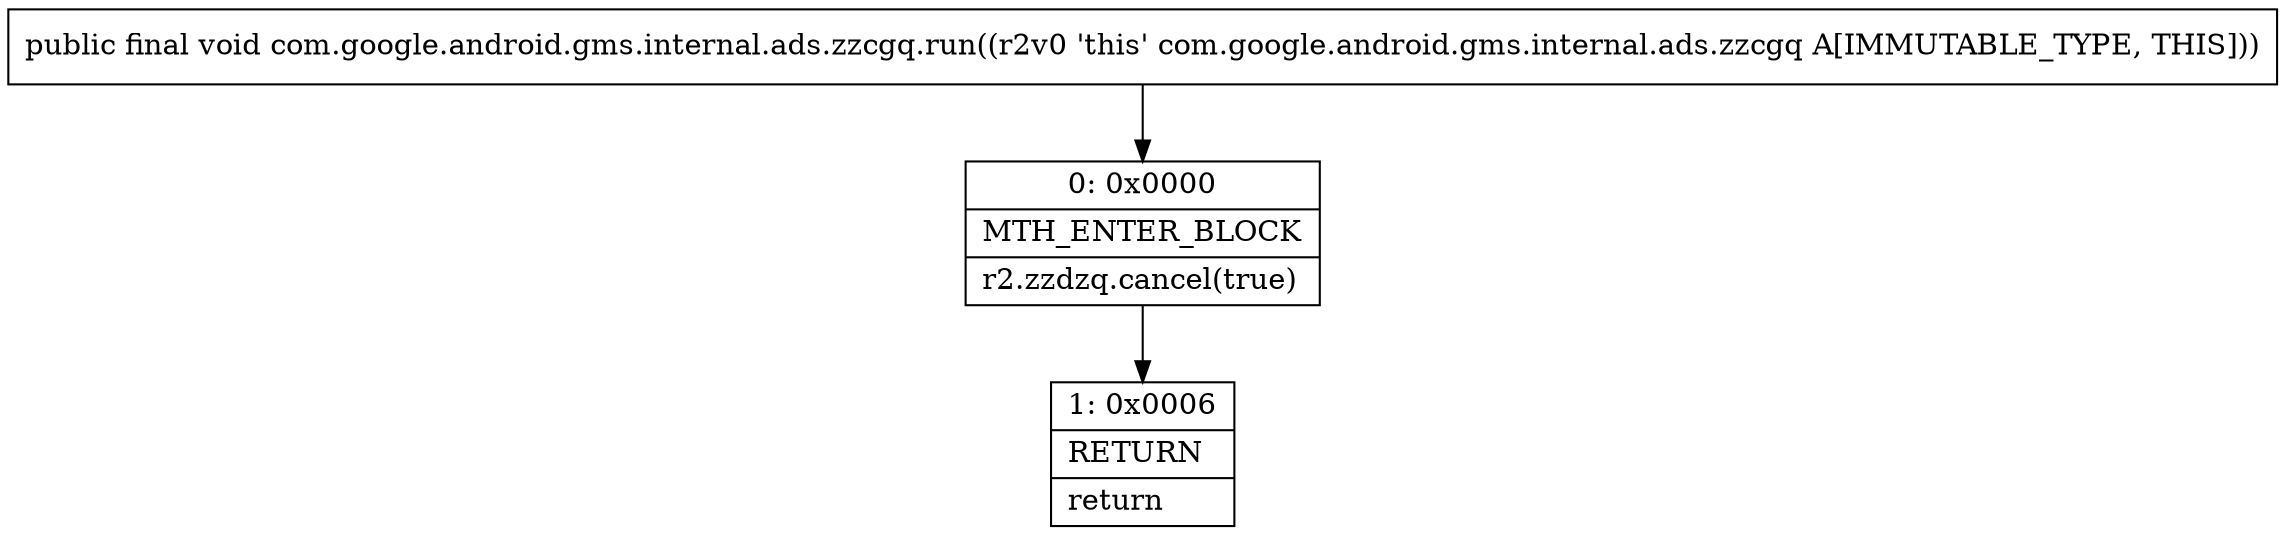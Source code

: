 digraph "CFG forcom.google.android.gms.internal.ads.zzcgq.run()V" {
Node_0 [shape=record,label="{0\:\ 0x0000|MTH_ENTER_BLOCK\l|r2.zzdzq.cancel(true)\l}"];
Node_1 [shape=record,label="{1\:\ 0x0006|RETURN\l|return\l}"];
MethodNode[shape=record,label="{public final void com.google.android.gms.internal.ads.zzcgq.run((r2v0 'this' com.google.android.gms.internal.ads.zzcgq A[IMMUTABLE_TYPE, THIS])) }"];
MethodNode -> Node_0;
Node_0 -> Node_1;
}

